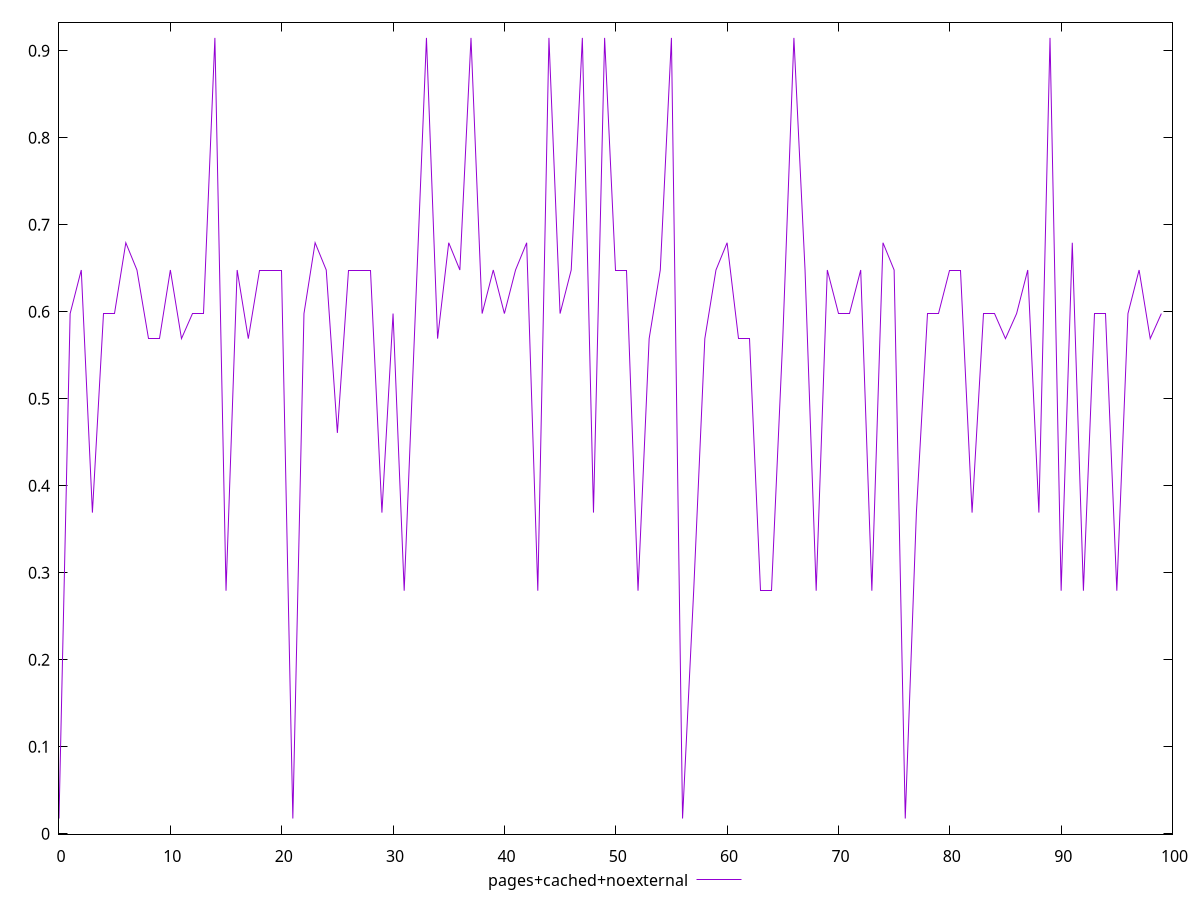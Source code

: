 $_pagesCachedNoexternal <<EOF
0 0.017481246450500643
1 0.5978316776798642
2 0.6478936866255779
3 0.3690659991228524
4 0.5978316776798642
5 0.5978316776798642
6 0.6792219852973744
7 0.6478936866255779
8 0.5690350599985126
9 0.5690350599985126
10 0.6478936866255779
11 0.5690350599985126
12 0.5978316776798642
13 0.5978316776798642
14 0.9146517814122077
15 0.27931295209719315
16 0.6478936866255779
17 0.5690350599985126
18 0.6478936866255779
19 0.6478936866255779
20 0.6478936866255779
21 0.017481246450500643
22 0.5978316776798642
23 0.6792219852973744
24 0.6478936866255779
25 0.46066090612573035
26 0.6478936866255779
27 0.6478936866255779
28 0.6478936866255779
29 0.3690659991228524
30 0.5978316776798642
31 0.27931295209719315
32 0.5978316776798642
33 0.9146517814122077
34 0.5690350599985126
35 0.6792219852973744
36 0.6478936866255779
37 0.9146517814122077
38 0.5978316776798642
39 0.6478936866255779
40 0.5978316776798642
41 0.6478936866255779
42 0.6792219852973744
43 0.27931295209719315
44 0.9146517814122077
45 0.5978316776798642
46 0.6478936866255779
47 0.9146517814122077
48 0.3690659991228524
49 0.9146517814122077
50 0.6478936866255779
51 0.6478936866255779
52 0.27931295209719315
53 0.5690350599985126
54 0.6478936866255779
55 0.9146517814122077
56 0.017481246450500643
57 0.27931295209719315
58 0.5690350599985126
59 0.6478936866255779
60 0.6792219852973744
61 0.5690350599985126
62 0.5690350599985126
63 0.27931295209719315
64 0.27931295209719315
65 0.5690350599985126
66 0.9146517814122077
67 0.6478936866255779
68 0.27931295209719315
69 0.6478936866255779
70 0.5978316776798642
71 0.5978316776798642
72 0.6478936866255779
73 0.27931295209719315
74 0.6792219852973744
75 0.6478936866255779
76 0.017481246450500643
77 0.3690659991228524
78 0.5978316776798642
79 0.5978316776798642
80 0.6478936866255779
81 0.6478936866255779
82 0.3690659991228524
83 0.5978316776798642
84 0.5978316776798642
85 0.5690350599985126
86 0.5978316776798642
87 0.6478936866255779
88 0.3690659991228524
89 0.9146517814122077
90 0.27931295209719315
91 0.6792219852973744
92 0.27931295209719315
93 0.5978316776798642
94 0.5978316776798642
95 0.27931295209719315
96 0.5978316776798642
97 0.6478936866255779
98 0.5690350599985126
99 0.5978316776798642
EOF
set key outside below
set terminal pngcairo
set output "report_00006_2020-11-02T20-21-41.718Z/cumulative-layout-shift/pages+cached+noexternal//score.png"
set yrange [-0.0004621642487335001:0.9325951921114418]
plot $_pagesCachedNoexternal title "pages+cached+noexternal" with line ,